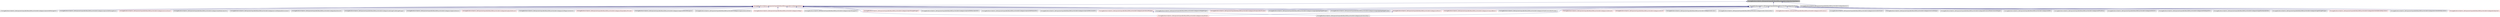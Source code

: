 digraph G
{
  edge [fontname="Helvetica",fontsize="10",labelfontname="Helvetica",labelfontsize="10"];
  node [fontname="Helvetica",fontsize="10",shape=record];
  Node1 [label="/home/gpdbuildserver3/Jenkins_Workspace/workspace/BuildGaia2SDKLauncher/sdk/include/gaia/base/TypeHelpers.h",height=0.2,width=0.4,color="black", fillcolor="grey75", style="filled" fontcolor="black"];
  Node1 -> Node2 [dir=back,color="midnightblue",fontsize="10",style="solid",fontname="Helvetica"];
  Node2 [label="/home/gpdbuildserver3/Jenkins_Workspace/workspace/BuildGaia2SDKLauncher/sdk/include/gaia/base/Array.h",height=0.2,width=0.4,color="black", fillcolor="white", style="filled",URL="$d3/dc5/_array_8h.html"];
  Node2 -> Node3 [dir=back,color="midnightblue",fontsize="10",style="solid",fontname="Helvetica"];
  Node3 [label="/home/gpdbuildserver3/Jenkins_Workspace/workspace/BuildGaia2SDKLauncher/sdk/include/gaia/core/appwidget/AppWidgetManager.h",height=0.2,width=0.4,color="black", fillcolor="white", style="filled",URL="$d7/d86/_app_widget_manager_8h.html"];
  Node2 -> Node4 [dir=back,color="midnightblue",fontsize="10",style="solid",fontname="Helvetica"];
  Node4 [label="/home/gpdbuildserver3/Jenkins_Workspace/workspace/BuildGaia2SDKLauncher/sdk/include/gaia/core/appwidget/AppWidgetProvider.h",height=0.2,width=0.4,color="black", fillcolor="white", style="filled",URL="$db/df1/_app_widget_provider_8h.html"];
  Node2 -> Node5 [dir=back,color="midnightblue",fontsize="10",style="solid",fontname="Helvetica"];
  Node5 [label="/home/gpdbuildserver3/Jenkins_Workspace/workspace/BuildGaia2SDKLauncher/sdk/include/gaia/core/Demand.h",height=0.2,width=0.4,color="red", fillcolor="white", style="filled",URL="$dc/d63/_demand_8h.html"];
  Node2 -> Node6 [dir=back,color="midnightblue",fontsize="10",style="solid",fontname="Helvetica"];
  Node6 [label="/home/gpdbuildserver3/Jenkins_Workspace/workspace/BuildGaia2SDKLauncher/sdk/include/gaia/core/GL10.h",height=0.2,width=0.4,color="red", fillcolor="white", style="filled",URL="$d7/d7e/_g_l10_8h.html"];
  Node2 -> Node7 [dir=back,color="midnightblue",fontsize="10",style="solid",fontname="Helvetica"];
  Node7 [label="/home/gpdbuildserver3/Jenkins_Workspace/workspace/BuildGaia2SDKLauncher/sdk/include/gaia/core/GL11Ext.h",height=0.2,width=0.4,color="black", fillcolor="white", style="filled",URL="$d6/d78/_g_l11_ext_8h.html"];
  Node2 -> Node8 [dir=back,color="midnightblue",fontsize="10",style="solid",fontname="Helvetica"];
  Node8 [label="/home/gpdbuildserver3/Jenkins_Workspace/workspace/BuildGaia2SDKLauncher/sdk/include/gaia/core/GL11ExtensionPack.h",height=0.2,width=0.4,color="black", fillcolor="white", style="filled",URL="$df/dcf/_g_l11_extension_pack_8h.html"];
  Node2 -> Node9 [dir=back,color="midnightblue",fontsize="10",style="solid",fontname="Helvetica"];
  Node9 [label="/home/gpdbuildserver3/Jenkins_Workspace/workspace/BuildGaia2SDKLauncher/sdk/include/gaia/core/PageManager.h",height=0.2,width=0.4,color="black", fillcolor="white", style="filled",URL="$d5/de8/_page_manager_8h.html"];
  Node2 -> Node10 [dir=back,color="midnightblue",fontsize="10",style="solid",fontname="Helvetica"];
  Node10 [label="/home/gpdbuildserver3/Jenkins_Workspace/workspace/BuildGaia2SDKLauncher/sdk/include/gaia/core/Parcel.h",height=0.2,width=0.4,color="red", fillcolor="white", style="filled",URL="$df/d57/_parcel_8h.html"];
  Node10 -> Node11 [dir=back,color="midnightblue",fontsize="10",style="solid",fontname="Helvetica"];
  Node11 [label="/home/gpdbuildserver3/Jenkins_Workspace/workspace/BuildGaia2SDKLauncher/sdk/include/gaia/core/ipc/IBinder.h",height=0.2,width=0.4,color="red", fillcolor="white", style="filled",URL="$d1/dbb/_i_binder_8h.html"];
  Node2 -> Node12 [dir=back,color="midnightblue",fontsize="10",style="solid",fontname="Helvetica"];
  Node12 [label="/home/gpdbuildserver3/Jenkins_Workspace/workspace/BuildGaia2SDKLauncher/sdk/include/gaia/core/Persistence.h",height=0.2,width=0.4,color="red", fillcolor="white", style="filled",URL="$d5/d54/_persistence_8h.html"];
  Node2 -> Node13 [dir=back,color="midnightblue",fontsize="10",style="solid",fontname="Helvetica"];
  Node13 [label="/home/gpdbuildserver3/Jenkins_Workspace/workspace/BuildGaia2SDKLauncher/sdk/include/gaia/core/vision/AnimScale.h",height=0.2,width=0.4,color="black", fillcolor="white", style="filled",URL="$de/db2/_anim_scale_8h.html"];
  Node2 -> Node14 [dir=back,color="midnightblue",fontsize="10",style="solid",fontname="Helvetica"];
  Node14 [label="/home/gpdbuildserver3/Jenkins_Workspace/workspace/BuildGaia2SDKLauncher/sdk/include/gaia/core/vision/Display.h",height=0.2,width=0.4,color="black", fillcolor="white", style="filled",URL="$df/dde/_display_8h.html"];
  Node2 -> Node15 [dir=back,color="midnightblue",fontsize="10",style="solid",fontname="Helvetica"];
  Node15 [label="/home/gpdbuildserver3/Jenkins_Workspace/workspace/BuildGaia2SDKLauncher/sdk/include/gaia/defcontainer/IMediaContainerDelegate.h",height=0.2,width=0.4,color="black", fillcolor="white", style="filled",URL="$d6/d9e/_i_media_container_delegate_8h.html"];
  Node2 -> Node16 [dir=back,color="midnightblue",fontsize="10",style="solid",fontname="Helvetica"];
  Node16 [label="/home/gpdbuildserver3/Jenkins_Workspace/workspace/BuildGaia2SDKLauncher/sdk/include/gaia/net/DNS.h",height=0.2,width=0.4,color="black", fillcolor="white", style="filled",URL="$d4/db7/_d_n_s_8h.html"];
  Node2 -> Node17 [dir=back,color="midnightblue",fontsize="10",style="solid",fontname="Helvetica"];
  Node17 [label="/home/gpdbuildserver3/Jenkins_Workspace/workspace/BuildGaia2SDKLauncher/sdk/include/gaia/net/IPHostEntry.h",height=0.2,width=0.4,color="black", fillcolor="white", style="filled",URL="$d5/d28/_i_p_host_entry_8h.html"];
  Node2 -> Node18 [dir=back,color="midnightblue",fontsize="10",style="solid",fontname="Helvetica"];
  Node18 [label="/home/gpdbuildserver3/Jenkins_Workspace/workspace/BuildGaia2SDKLauncher/sdk/include/gaia/net/SSLInfo.h",height=0.2,width=0.4,color="black", fillcolor="white", style="filled",URL="$d9/d38/_s_s_l_info_8h.html"];
  Node2 -> Node19 [dir=back,color="midnightblue",fontsize="10",style="solid",fontname="Helvetica"];
  Node19 [label="/home/gpdbuildserver3/Jenkins_Workspace/workspace/BuildGaia2SDKLauncher/sdk/include/gaia/net/SSLRequestInfo.h",height=0.2,width=0.4,color="black", fillcolor="white", style="filled",URL="$d3/d02/_s_s_l_request_info_8h.html"];
  Node2 -> Node20 [dir=back,color="midnightblue",fontsize="10",style="solid",fontname="Helvetica"];
  Node20 [label="/home/gpdbuildserver3/Jenkins_Workspace/workspace/BuildGaia2SDKLauncher/sdk/include/gaia/storage/SQLiteQueryBuilder.h",height=0.2,width=0.4,color="black", fillcolor="white", style="filled",URL="$d6/d00/_s_q_lite_query_builder_8h.html"];
  Node2 -> Node21 [dir=back,color="midnightblue",fontsize="10",style="solid",fontname="Helvetica"];
  Node21 [label="/home/gpdbuildserver3/Jenkins_Workspace/workspace/BuildGaia2SDKLauncher/sdk/include/gaia/storage/StorageManager.h",height=0.2,width=0.4,color="black", fillcolor="white", style="filled",URL="$df/d25/_storage_manager_8h.html"];
  Node2 -> Node22 [dir=back,color="midnightblue",fontsize="10",style="solid",fontname="Helvetica"];
  Node22 [label="/home/gpdbuildserver3/Jenkins_Workspace/workspace/BuildGaia2SDKLauncher/sdk/include/gaia/system/SensorData.h",height=0.2,width=0.4,color="black", fillcolor="white", style="filled",URL="$d4/d31/_sensor_data_8h.html"];
  Node2 -> Node23 [dir=back,color="midnightblue",fontsize="10",style="solid",fontname="Helvetica"];
  Node23 [label="/home/gpdbuildserver3/Jenkins_Workspace/workspace/BuildGaia2SDKLauncher/sdk/include/gaia/text/method/NumberKeyListener.h",height=0.2,width=0.4,color="red", fillcolor="white", style="filled",URL="$d9/dc2/_number_key_listener_8h.html"];
  Node2 -> Node24 [dir=back,color="midnightblue",fontsize="10",style="solid",fontname="Helvetica"];
  Node24 [label="/home/gpdbuildserver3/Jenkins_Workspace/workspace/BuildGaia2SDKLauncher/sdk/include/gaia/text/method/TextKeyListener.h",height=0.2,width=0.4,color="black", fillcolor="white", style="filled",URL="$dc/d40/_text_key_listener_8h.html"];
  Node2 -> Node25 [dir=back,color="midnightblue",fontsize="10",style="solid",fontname="Helvetica"];
  Node25 [label="/home/gpdbuildserver3/Jenkins_Workspace/workspace/BuildGaia2SDKLauncher/sdk/include/gaia/text/Spanned.h",height=0.2,width=0.4,color="red", fillcolor="white", style="filled",URL="$d7/dc2/_spanned_8h.html"];
  Node2 -> Node26 [dir=back,color="midnightblue",fontsize="10",style="solid",fontname="Helvetica"];
  Node26 [label="/home/gpdbuildserver3/Jenkins_Workspace/workspace/BuildGaia2SDKLauncher/sdk/include/gaia/ui/CompoundButton.h",height=0.2,width=0.4,color="red", fillcolor="white", style="filled",URL="$d8/db4/_compound_button_8h.html"];
  Node2 -> Node27 [dir=back,color="midnightblue",fontsize="10",style="solid",fontname="Helvetica"];
  Node27 [label="/home/gpdbuildserver3/Jenkins_Workspace/workspace/BuildGaia2SDKLauncher/sdk/include/gaia/ui/ISimpleListItemProvider.h",height=0.2,width=0.4,color="red", fillcolor="white", style="filled",URL="$d8/de3/_i_simple_list_item_provider_8h.html"];
  Node2 -> Node28 [dir=back,color="midnightblue",fontsize="10",style="solid",fontname="Helvetica"];
  Node28 [label="/home/gpdbuildserver3/Jenkins_Workspace/workspace/BuildGaia2SDKLauncher/sdk/include/gaia/ui/SimpleCursorListItemProvider.h",height=0.2,width=0.4,color="black", fillcolor="white", style="filled",URL="$db/daf/_simple_cursor_list_item_provider_8h.html"];
  Node1 -> Node29 [dir=back,color="midnightblue",fontsize="10",style="solid",fontname="Helvetica"];
  Node29 [label="/home/gpdbuildserver3/Jenkins_Workspace/workspace/BuildGaia2SDKLauncher/sdk/include/gaia/base/List.h",height=0.2,width=0.4,color="black", fillcolor="white", style="filled",URL="$dc/d1f/_list_8h.html"];
  Node1 -> Node30 [dir=back,color="midnightblue",fontsize="10",style="solid",fontname="Helvetica"];
  Node30 [label="/home/gpdbuildserver3/Jenkins_Workspace/workspace/BuildGaia2SDKLauncher/sdk/include/gaia/base/Vector.h",height=0.2,width=0.4,color="red", fillcolor="white", style="filled",URL="$d4/d7f/_vector_8h.html"];
  Node30 -> Node31 [dir=back,color="midnightblue",fontsize="10",style="solid",fontname="Helvetica"];
  Node31 [label="/home/gpdbuildserver3/Jenkins_Workspace/workspace/BuildGaia2SDKLauncher/sdk/include/gaia/base/Vector2D.h",height=0.2,width=0.4,color="black", fillcolor="white", style="filled",URL="$d1/dae/_vector2_d_8h.html"];
  Node30 -> Node32 [dir=back,color="midnightblue",fontsize="10",style="solid",fontname="Helvetica"];
  Node32 [label="/home/gpdbuildserver3/Jenkins_Workspace/workspace/BuildGaia2SDKLauncher/sdk/include/gaia/cloudstorage/CloudStorageManager.h",height=0.2,width=0.4,color="black", fillcolor="white", style="filled",URL="$d6/d2c/_cloud_storage_manager_8h.html"];
  Node30 -> Node3 [dir=back,color="midnightblue",fontsize="10",style="solid",fontname="Helvetica"];
  Node30 -> Node4 [dir=back,color="midnightblue",fontsize="10",style="solid",fontname="Helvetica"];
  Node30 -> Node33 [dir=back,color="midnightblue",fontsize="10",style="solid",fontname="Helvetica"];
  Node33 [label="/home/gpdbuildserver3/Jenkins_Workspace/workspace/BuildGaia2SDKLauncher/sdk/include/gaia/core/gesture/Gesture.h",height=0.2,width=0.4,color="black", fillcolor="white", style="filled",URL="$d7/d03/_gesture_8h.html"];
  Node30 -> Node34 [dir=back,color="midnightblue",fontsize="10",style="solid",fontname="Helvetica"];
  Node34 [label="/home/gpdbuildserver3/Jenkins_Workspace/workspace/BuildGaia2SDKLauncher/sdk/include/gaia/core/gesture/GestureRecognizer.h",height=0.2,width=0.4,color="black", fillcolor="white", style="filled",URL="$d6/dee/_gesture_recognizer_8h.html"];
  Node30 -> Node35 [dir=back,color="midnightblue",fontsize="10",style="solid",fontname="Helvetica"];
  Node35 [label="/home/gpdbuildserver3/Jenkins_Workspace/workspace/BuildGaia2SDKLauncher/sdk/include/gaia/core/gesture/GestureStroke.h",height=0.2,width=0.4,color="black", fillcolor="white", style="filled",URL="$dd/d8e/_gesture_stroke_8h.html"];
  Node30 -> Node11 [dir=back,color="midnightblue",fontsize="10",style="solid",fontname="Helvetica"];
  Node30 -> Node36 [dir=back,color="midnightblue",fontsize="10",style="solid",fontname="Helvetica"];
  Node36 [label="/home/gpdbuildserver3/Jenkins_Workspace/workspace/BuildGaia2SDKLauncher/sdk/include/gaia/core/Page.h",height=0.2,width=0.4,color="red", fillcolor="white", style="filled",URL="$db/ded/_page_8h.html"];
  Node30 -> Node9 [dir=back,color="midnightblue",fontsize="10",style="solid",fontname="Helvetica"];
  Node30 -> Node10 [dir=back,color="midnightblue",fontsize="10",style="solid",fontname="Helvetica"];
  Node30 -> Node37 [dir=back,color="midnightblue",fontsize="10",style="solid",fontname="Helvetica"];
  Node37 [label="/home/gpdbuildserver3/Jenkins_Workspace/workspace/BuildGaia2SDKLauncher/sdk/include/gaia/core/pm/PackageInfo.h",height=0.2,width=0.4,color="black", fillcolor="white", style="filled",URL="$d3/d70/_package_info_8h.html"];
  Node30 -> Node38 [dir=back,color="midnightblue",fontsize="10",style="solid",fontname="Helvetica"];
  Node38 [label="/home/gpdbuildserver3/Jenkins_Workspace/workspace/BuildGaia2SDKLauncher/sdk/include/gaia/core/pm/PackageManager.h",height=0.2,width=0.4,color="red", fillcolor="white", style="filled",URL="$d2/d9d/_package_manager_8h.html"];
  Node30 -> Node39 [dir=back,color="midnightblue",fontsize="10",style="solid",fontname="Helvetica"];
  Node39 [label="/home/gpdbuildserver3/Jenkins_Workspace/workspace/BuildGaia2SDKLauncher/sdk/include/gaia/core/pm/wrt/WrtDescriptionInfo.h",height=0.2,width=0.4,color="black", fillcolor="white", style="filled",URL="$df/d6a/_wrt_description_info_8h.html"];
  Node30 -> Node40 [dir=back,color="midnightblue",fontsize="10",style="solid",fontname="Helvetica"];
  Node40 [label="/home/gpdbuildserver3/Jenkins_Workspace/workspace/BuildGaia2SDKLauncher/sdk/include/gaia/core/pm/wrt/WrtFeatureInfo.h",height=0.2,width=0.4,color="black", fillcolor="white", style="filled",URL="$d2/dad/_wrt_feature_info_8h.html"];
  Node30 -> Node41 [dir=back,color="midnightblue",fontsize="10",style="solid",fontname="Helvetica"];
  Node41 [label="/home/gpdbuildserver3/Jenkins_Workspace/workspace/BuildGaia2SDKLauncher/sdk/include/gaia/core/pm/wrt/WrtLicenseInfo.h",height=0.2,width=0.4,color="black", fillcolor="white", style="filled",URL="$d0/d20/_wrt_license_info_8h.html"];
  Node30 -> Node42 [dir=back,color="midnightblue",fontsize="10",style="solid",fontname="Helvetica"];
  Node42 [label="/home/gpdbuildserver3/Jenkins_Workspace/workspace/BuildGaia2SDKLauncher/sdk/include/gaia/core/pm/wrt/WrtPackageInfo.h",height=0.2,width=0.4,color="black", fillcolor="white", style="filled",URL="$d1/d11/_wrt_package_info_8h.html"];
  Node30 -> Node43 [dir=back,color="midnightblue",fontsize="10",style="solid",fontname="Helvetica"];
  Node43 [label="/home/gpdbuildserver3/Jenkins_Workspace/workspace/BuildGaia2SDKLauncher/sdk/include/gaia/core/pm/wrt/WrtPackageName.h",height=0.2,width=0.4,color="black", fillcolor="white", style="filled",URL="$dd/dfa/_wrt_package_name_8h.html"];
  Node30 -> Node44 [dir=back,color="midnightblue",fontsize="10",style="solid",fontname="Helvetica"];
  Node44 [label="/home/gpdbuildserver3/Jenkins_Workspace/workspace/BuildGaia2SDKLauncher/sdk/include/gaia/core/vision/Scene.h",height=0.2,width=0.4,color="red", fillcolor="white", style="filled",URL="$de/d56/_scene_8h.html"];
  Node30 -> Node45 [dir=back,color="midnightblue",fontsize="10",style="solid",fontname="Helvetica"];
  Node45 [label="/home/gpdbuildserver3/Jenkins_Workspace/workspace/BuildGaia2SDKLauncher/sdk/include/gaia/media/MediaCodecInfo.h",height=0.2,width=0.4,color="black", fillcolor="white", style="filled",URL="$d8/d17/_media_codec_info_8h.html"];
  Node30 -> Node46 [dir=back,color="midnightblue",fontsize="10",style="solid",fontname="Helvetica"];
  Node46 [label="/home/gpdbuildserver3/Jenkins_Workspace/workspace/BuildGaia2SDKLauncher/sdk/include/gaia/service/OnKeyboardActionListener.h",height=0.2,width=0.4,color="black", fillcolor="white", style="filled",URL="$da/dd0/_on_keyboard_action_listener_8h.html"];
  Node30 -> Node47 [dir=back,color="midnightblue",fontsize="10",style="solid",fontname="Helvetica"];
  Node47 [label="/home/gpdbuildserver3/Jenkins_Workspace/workspace/BuildGaia2SDKLauncher/sdk/include/gaia/system/SensorManager.h",height=0.2,width=0.4,color="red", fillcolor="white", style="filled",URL="$df/d0e/_sensor_manager_8h.html"];
  Node47 -> Node22 [dir=back,color="midnightblue",fontsize="10",style="solid",fontname="Helvetica"];
  Node30 -> Node48 [dir=back,color="midnightblue",fontsize="10",style="solid",fontname="Helvetica"];
  Node48 [label="/home/gpdbuildserver3/Jenkins_Workspace/workspace/BuildGaia2SDKLauncher/sdk/include/gaia/testing/GaiaTestRunner.h",height=0.2,width=0.4,color="red", fillcolor="white", style="filled",URL="$d5/df3/_gaia_test_runner_8h.html"];
  Node30 -> Node49 [dir=back,color="midnightblue",fontsize="10",style="solid",fontname="Helvetica"];
  Node49 [label="/home/gpdbuildserver3/Jenkins_Workspace/workspace/BuildGaia2SDKLauncher/sdk/include/gaia/ui/CellPagerControllerInfo.h",height=0.2,width=0.4,color="black", fillcolor="white", style="filled",URL="$d4/d64/_cell_pager_controller_info_8h.html"];
  Node30 -> Node50 [dir=back,color="midnightblue",fontsize="10",style="solid",fontname="Helvetica"];
  Node50 [label="/home/gpdbuildserver3/Jenkins_Workspace/workspace/BuildGaia2SDKLauncher/sdk/include/gaia/ui/IExpandableListProvider.h",height=0.2,width=0.4,color="red", fillcolor="white", style="filled",URL="$de/d30/_i_expandable_list_provider_8h.html"];
  Node30 -> Node27 [dir=back,color="midnightblue",fontsize="10",style="solid",fontname="Helvetica"];
}
